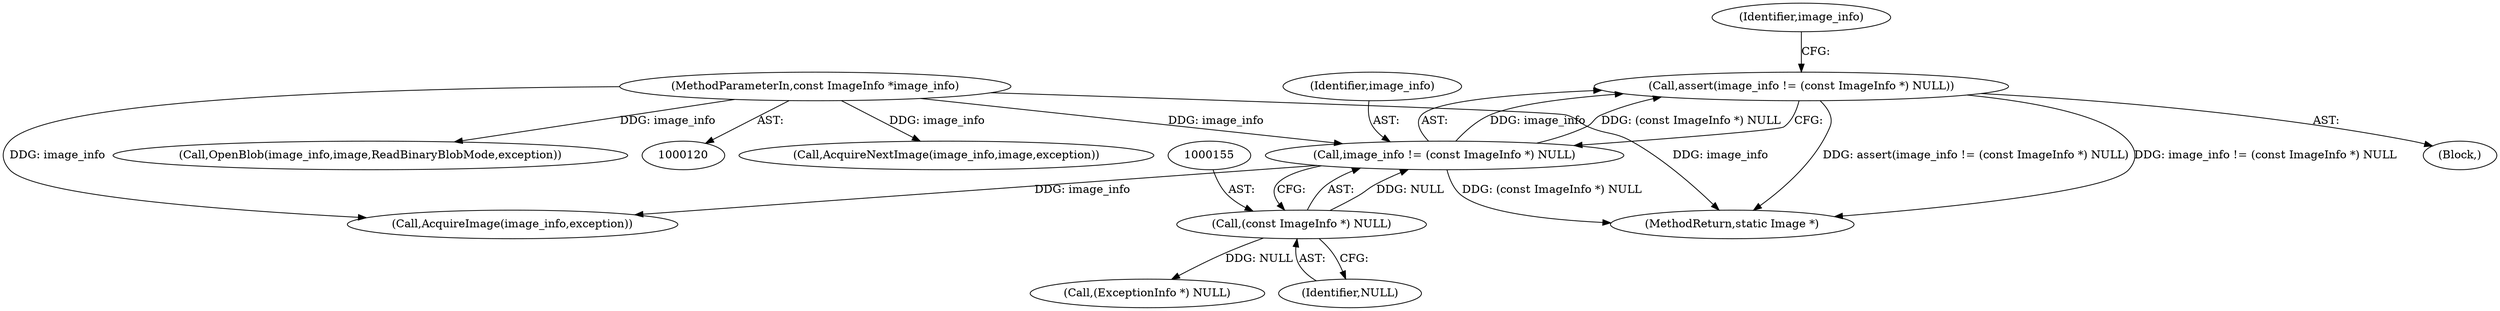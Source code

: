 digraph "0_ImageMagick_2ad6d33493750a28a5a655d319a8e0b16c392de1@API" {
"1000151" [label="(Call,assert(image_info != (const ImageInfo *) NULL))"];
"1000152" [label="(Call,image_info != (const ImageInfo *) NULL)"];
"1000121" [label="(MethodParameterIn,const ImageInfo *image_info)"];
"1000154" [label="(Call,(const ImageInfo *) NULL)"];
"1000154" [label="(Call,(const ImageInfo *) NULL)"];
"1000181" [label="(Call,(ExceptionInfo *) NULL)"];
"1001944" [label="(MethodReturn,static Image *)"];
"1000121" [label="(MethodParameterIn,const ImageInfo *image_info)"];
"1000156" [label="(Identifier,NULL)"];
"1000151" [label="(Call,assert(image_info != (const ImageInfo *) NULL))"];
"1001889" [label="(Call,AcquireNextImage(image_info,image,exception))"];
"1000123" [label="(Block,)"];
"1000153" [label="(Identifier,image_info)"];
"1000160" [label="(Identifier,image_info)"];
"1000152" [label="(Call,image_info != (const ImageInfo *) NULL)"];
"1000192" [label="(Call,AcquireImage(image_info,exception))"];
"1000197" [label="(Call,OpenBlob(image_info,image,ReadBinaryBlobMode,exception))"];
"1000151" -> "1000123"  [label="AST: "];
"1000151" -> "1000152"  [label="CFG: "];
"1000152" -> "1000151"  [label="AST: "];
"1000160" -> "1000151"  [label="CFG: "];
"1000151" -> "1001944"  [label="DDG: assert(image_info != (const ImageInfo *) NULL)"];
"1000151" -> "1001944"  [label="DDG: image_info != (const ImageInfo *) NULL"];
"1000152" -> "1000151"  [label="DDG: image_info"];
"1000152" -> "1000151"  [label="DDG: (const ImageInfo *) NULL"];
"1000152" -> "1000154"  [label="CFG: "];
"1000153" -> "1000152"  [label="AST: "];
"1000154" -> "1000152"  [label="AST: "];
"1000152" -> "1001944"  [label="DDG: (const ImageInfo *) NULL"];
"1000121" -> "1000152"  [label="DDG: image_info"];
"1000154" -> "1000152"  [label="DDG: NULL"];
"1000152" -> "1000192"  [label="DDG: image_info"];
"1000121" -> "1000120"  [label="AST: "];
"1000121" -> "1001944"  [label="DDG: image_info"];
"1000121" -> "1000192"  [label="DDG: image_info"];
"1000121" -> "1000197"  [label="DDG: image_info"];
"1000121" -> "1001889"  [label="DDG: image_info"];
"1000154" -> "1000156"  [label="CFG: "];
"1000155" -> "1000154"  [label="AST: "];
"1000156" -> "1000154"  [label="AST: "];
"1000154" -> "1000181"  [label="DDG: NULL"];
}
